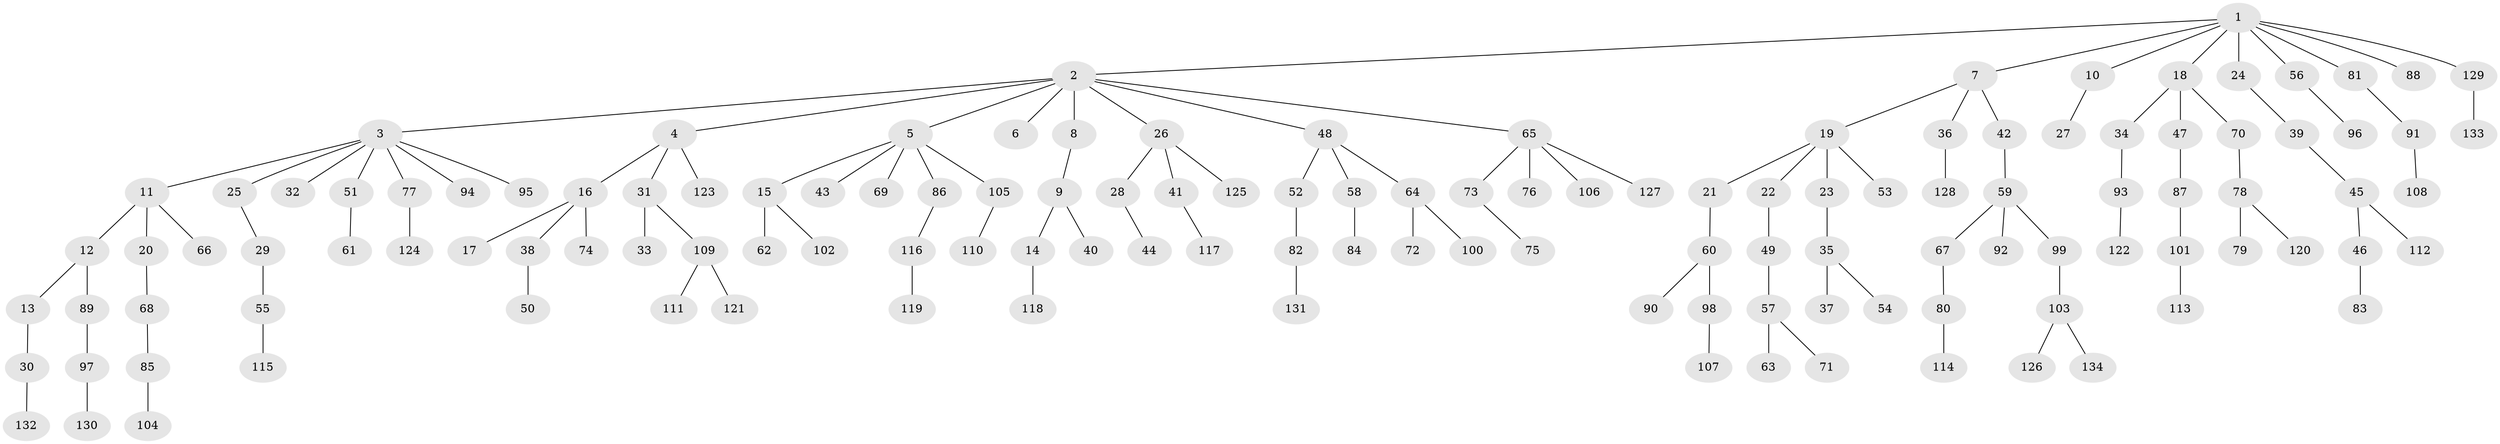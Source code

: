 // Generated by graph-tools (version 1.1) at 2025/02/03/09/25 03:02:25]
// undirected, 134 vertices, 133 edges
graph export_dot {
graph [start="1"]
  node [color=gray90,style=filled];
  1;
  2;
  3;
  4;
  5;
  6;
  7;
  8;
  9;
  10;
  11;
  12;
  13;
  14;
  15;
  16;
  17;
  18;
  19;
  20;
  21;
  22;
  23;
  24;
  25;
  26;
  27;
  28;
  29;
  30;
  31;
  32;
  33;
  34;
  35;
  36;
  37;
  38;
  39;
  40;
  41;
  42;
  43;
  44;
  45;
  46;
  47;
  48;
  49;
  50;
  51;
  52;
  53;
  54;
  55;
  56;
  57;
  58;
  59;
  60;
  61;
  62;
  63;
  64;
  65;
  66;
  67;
  68;
  69;
  70;
  71;
  72;
  73;
  74;
  75;
  76;
  77;
  78;
  79;
  80;
  81;
  82;
  83;
  84;
  85;
  86;
  87;
  88;
  89;
  90;
  91;
  92;
  93;
  94;
  95;
  96;
  97;
  98;
  99;
  100;
  101;
  102;
  103;
  104;
  105;
  106;
  107;
  108;
  109;
  110;
  111;
  112;
  113;
  114;
  115;
  116;
  117;
  118;
  119;
  120;
  121;
  122;
  123;
  124;
  125;
  126;
  127;
  128;
  129;
  130;
  131;
  132;
  133;
  134;
  1 -- 2;
  1 -- 7;
  1 -- 10;
  1 -- 18;
  1 -- 24;
  1 -- 56;
  1 -- 81;
  1 -- 88;
  1 -- 129;
  2 -- 3;
  2 -- 4;
  2 -- 5;
  2 -- 6;
  2 -- 8;
  2 -- 26;
  2 -- 48;
  2 -- 65;
  3 -- 11;
  3 -- 25;
  3 -- 32;
  3 -- 51;
  3 -- 77;
  3 -- 94;
  3 -- 95;
  4 -- 16;
  4 -- 31;
  4 -- 123;
  5 -- 15;
  5 -- 43;
  5 -- 69;
  5 -- 86;
  5 -- 105;
  7 -- 19;
  7 -- 36;
  7 -- 42;
  8 -- 9;
  9 -- 14;
  9 -- 40;
  10 -- 27;
  11 -- 12;
  11 -- 20;
  11 -- 66;
  12 -- 13;
  12 -- 89;
  13 -- 30;
  14 -- 118;
  15 -- 62;
  15 -- 102;
  16 -- 17;
  16 -- 38;
  16 -- 74;
  18 -- 34;
  18 -- 47;
  18 -- 70;
  19 -- 21;
  19 -- 22;
  19 -- 23;
  19 -- 53;
  20 -- 68;
  21 -- 60;
  22 -- 49;
  23 -- 35;
  24 -- 39;
  25 -- 29;
  26 -- 28;
  26 -- 41;
  26 -- 125;
  28 -- 44;
  29 -- 55;
  30 -- 132;
  31 -- 33;
  31 -- 109;
  34 -- 93;
  35 -- 37;
  35 -- 54;
  36 -- 128;
  38 -- 50;
  39 -- 45;
  41 -- 117;
  42 -- 59;
  45 -- 46;
  45 -- 112;
  46 -- 83;
  47 -- 87;
  48 -- 52;
  48 -- 58;
  48 -- 64;
  49 -- 57;
  51 -- 61;
  52 -- 82;
  55 -- 115;
  56 -- 96;
  57 -- 63;
  57 -- 71;
  58 -- 84;
  59 -- 67;
  59 -- 92;
  59 -- 99;
  60 -- 90;
  60 -- 98;
  64 -- 72;
  64 -- 100;
  65 -- 73;
  65 -- 76;
  65 -- 106;
  65 -- 127;
  67 -- 80;
  68 -- 85;
  70 -- 78;
  73 -- 75;
  77 -- 124;
  78 -- 79;
  78 -- 120;
  80 -- 114;
  81 -- 91;
  82 -- 131;
  85 -- 104;
  86 -- 116;
  87 -- 101;
  89 -- 97;
  91 -- 108;
  93 -- 122;
  97 -- 130;
  98 -- 107;
  99 -- 103;
  101 -- 113;
  103 -- 126;
  103 -- 134;
  105 -- 110;
  109 -- 111;
  109 -- 121;
  116 -- 119;
  129 -- 133;
}
